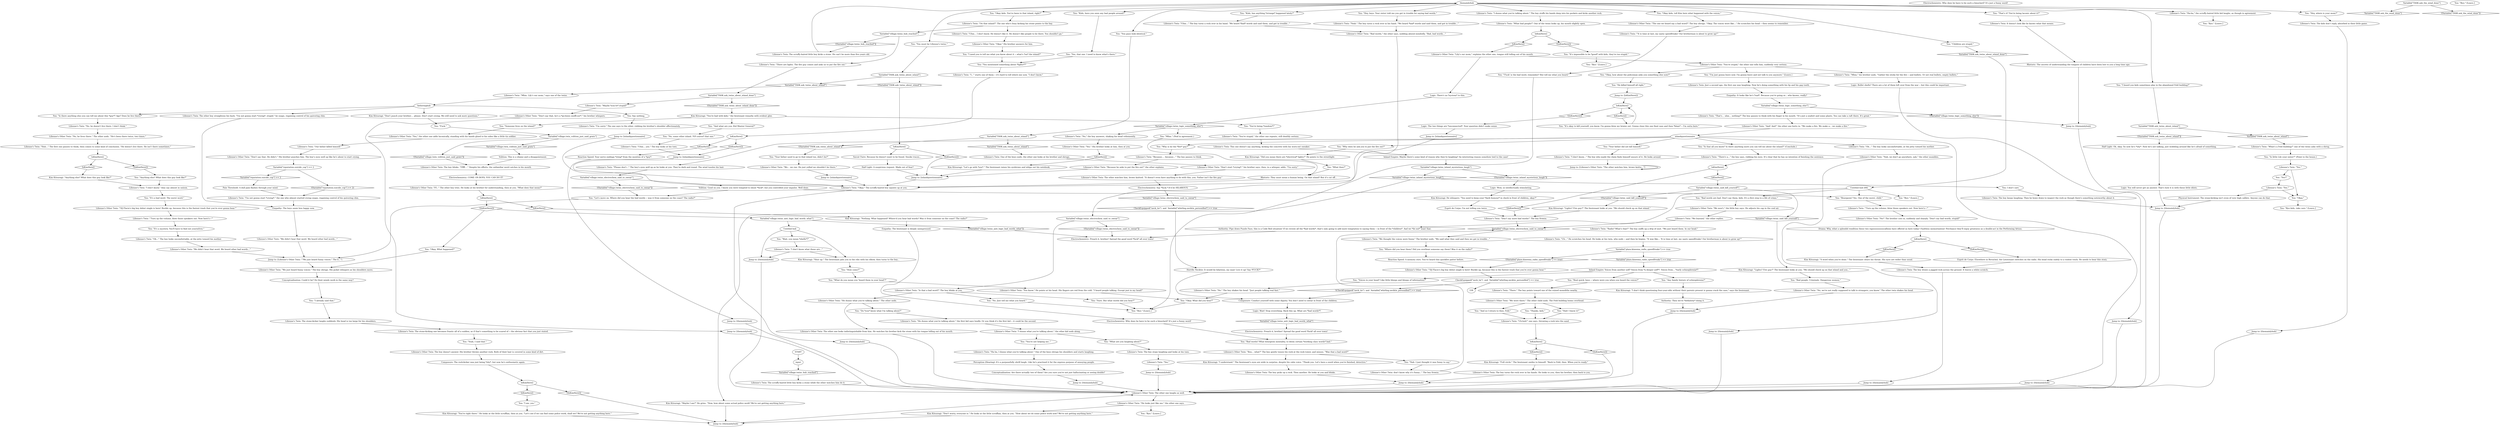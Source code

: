 # VILLAGE / LILIENNES TWINS
# You can talk to them before and get nothing, but when you hear the twins have been to the island they tell you details about it.
# ==================================================
digraph G {
	  0 [label="START"];
	  1 [label="input"];
	  2 [label="Lilienne's Twin: \"Yes.\""];
	  3 [label="You: \"Hey, where is your mom?\""];
	  4 [label="You: \"Kids, have you seen any bad people around?\""];
	  5 [label="Lilienne's Other Twin: The boy doesn't answer. His brother throws another rock. Both of their hair is covered in some kind of dirt."];
	  6 [label="Lilienne's Twin: \"I...\" starts one of them -- it's hard to tell which one now. \"I don't know.\""];
	  7 [label="Jump to: [islandquestionnaire]"];
	  8 [label="Variable[\"TASK.ask_twins_about_island\"]"];
	  9 [label="Variable[\"TASK.ask_twins_about_island\"]", shape=diamond];
	  10 [label="!(Variable[\"TASK.ask_twins_about_island\"])", shape=diamond];
	  11 [label="IsKimHere()"];
	  12 [label="IsKimHere()", shape=diamond];
	  13 [label="!(IsKimHere())", shape=diamond];
	  14 [label="Kim Kitsuragi: \"Full circle.\" The lieutenant smiles to himself. \"Back to Feld, then. When you're ready.\""];
	  15 [label="Jump to: [themainlyhub]"];
	  16 [label="Lilienne's Other Twin: \"Bad words,\" the other says, nodding absent-mindedly. \"Bad, bad words...\""];
	  17 [label="Variable[\"TASK.ask_twins_about_island\"]"];
	  18 [label="Variable[\"TASK.ask_twins_about_island\"]", shape=diamond];
	  19 [label="!(Variable[\"TASK.ask_twins_about_island\"])", shape=diamond];
	  20 [label="Lilienne's Other Twin: \"I dunno what you're talking about,\" the other kid nods along."];
	  21 [label="Jump to: [themainlyhub]"];
	  22 [label="Variable[\"village.twins_said_kill_yourself\"]"];
	  23 [label="Variable[\"village.twins_said_kill_yourself\"]", shape=diamond];
	  24 [label="!(Variable[\"village.twins_said_kill_yourself\"])", shape=diamond];
	  25 [label="Kim Kitsuragi: \"Lights? Fire guy?\" The lieutenant looks at you. \"We should check up on that island and you...\""];
	  26 [label="You: I don't care."];
	  27 [label="Lilienne's Twin: \"You're stupid,\" the other one repeats, still deathly serious."];
	  28 [label="You: \"Okay kids. You've been to that island, right?\""];
	  29 [label="Kim Kitsuragi: \"Let's go with *yes*.\" The lieutenant raises his eyebrows and whips out his notebook."];
	  30 [label="Lilienne's Other Twin: \"Don't say that. He didn't.\" His brother punches him. The boy's eyes well up like he's about to start crying."];
	  31 [label="Lilienne's Twin: \"I don't know...\" The boy who made the claim finds himself unsure of it. He looks around."];
	  32 [label="Kim Kitsuragi: \"Lights? Fire guy?\" The lieutenant looks at you. \"We should check up on that island.\""];
	  33 [label="You: \"Hey, boys. Your sister told me you got in trouble for saying bad words.\""];
	  34 [label="Empathy: The lieutenant is deeply unimpressed."];
	  35 [label="You: \"Let's move on. Where did you hear the bad words -- was it from someone on the coast? The radio?\""];
	  36 [label="You: \"Nah. I just thought it was funny to say.\""];
	  37 [label="You: \"Okay kids, tell Kim here what happened with the voices.\""];
	  38 [label="Lilienne's Other Twin: \"The one we heard say a bad word?\" The boy shrugs. \"Okay. The voices were like...\" He scratches his head -- then seems to remember."];
	  39 [label="Lilienne's Twin: \"'It is time at last, my nasty speedfreaks! Our brotherman is about to grow up!'\""];
	  40 [label="Lilienne's Twin: \"Yes.\""];
	  41 [label="Pain Threshold: A dull pain flashes through your mind."];
	  42 [label="You: \"You guys look identical.\""];
	  43 [label="You: \"Children are stupid.\""];
	  44 [label="Lilienne's Twin: \"On that island?\" The one who's busy kicking his stone points to the bay."];
	  45 [label="You: \"Why does he ask you to put the fire out?\""];
	  46 [label="IsKimHere()"];
	  47 [label="IsKimHere()", shape=diamond];
	  48 [label="!(IsKimHere())", shape=diamond];
	  49 [label="Jump to: [islandquestionnaire]"];
	  50 [label="Lilienne's Twin: \"I'm sorry.\" The one says to the other, rubbing his brother's shoulder affectionately."];
	  51 [label="Lilienne's Twin: \"I don't know,\" they say almost in unison."];
	  52 [label="Lilienne's Other Twin: \"Don't say that, he's a *po-leees oooffi-ser*,\" his brother whispers."];
	  53 [label="Lilienne's Other Twin: \"We won't,\" the little boy says. He adjusts his cap in the cool air."];
	  54 [label="Lilienne's Twin: \"We learned,\" the other replies."];
	  55 [label="Lilienne's Other Twin: \"'DJ Flacio's big boy debut single is here! Buckle up, because this is the fastest trash that you're ever gonna hear.'\""];
	  56 [label="Electrochemistry: COME ON BOYS, YOU CAN DO IT!"];
	  57 [label="Perception (Hearing): It's a purposefully shrill laugh. Like he's practised it for the express purpose of annoying people."];
	  58 [label="Lilienne's Twin: It doesn't look like he knows what that means."];
	  59 [label="You: \"Okay.\""];
	  60 [label="Jump to: [themainlyhub]"];
	  61 [label="Lilienne's Other Twin: \"Because he asks to put the fire out!\" the other explains."];
	  62 [label="Lilienne's Twin: The scruffy-haired little boy kicks a stone while the other watches him do it."];
	  63 [label="Lilienne's Twin: \"There's a...\" the boy says, rubbing his eyes. It's clear that he has no intention of finishing the sentence."];
	  64 [label="Electrochemistry: Why does he have to be such a binoclard? It's just a funny word!"];
	  65 [label="Lilienne's Other Twin: \"We just heard funny voices.\" The boy shrugs. His jacket whispers as his shoulders move."];
	  66 [label="Lilienne's Twin: \"He dunno what you're talking about,\" the first kid says loudly. Or you think it's the first kid -- it could be the second."];
	  67 [label="Esprit de Corps: I'm not telling you twice."];
	  68 [label="You: \"You must be Lilienne's twins.\""];
	  69 [label="You: \"Bye.\" [Leave.]"];
	  70 [label="You: \"I'm just gonna leave now. I'm gonna leave and not talk to you anymore.\" [Leave.]"];
	  71 [label="Lilienne's Twin: Just a second ago, the first one was laughing. Now he's doing something with his lip and his gap tooth."];
	  72 [label="Lilienne's Other Twin: \"Yes.\" His brother looks at him, then at you."];
	  73 [label="Lilienne's Other Twin: \"And! And!\" the other one butts in. \"We make a fire. We make a... we make a fire.\""];
	  74 [label="You: \"Okay, how about the policeman asks you something else now?\""];
	  75 [label="Lilienne's Twin: \"Uhm...\" The boy turns a rock over in his hand. \"We heard *bad* words and said them, and got in trouble...\""];
	  76 [label="Lilienne's Other Twin: The boy blinks. \"Fffff....\" Despite his efforts, the unfamiliar word catches in his mouth."];
	  77 [label="You: \"Bad words are bad. Don't say them, kids. It's a first step to a life of crime.\""];
	  78 [label="Jump to: [Lilienne's Other Twin: \"\"We just heard funny voices.\" The b...\"]"];
	  79 [label="IsKimHere()"];
	  80 [label="IsKimHere()", shape=diamond];
	  81 [label="!(IsKimHere())", shape=diamond];
	  82 [label="Lilienne's Twin: The boy draws a jagged rock across the ground. It leaves a white scratch."];
	  83 [label="You: \"Sure. But what words did you hear?\""];
	  84 [label="Electrochemistry: Why does he have to be such a binoclard? It's just a funny word!"];
	  85 [label="You: \"I heard you kids sometimes play in the abandoned Feld building?\""];
	  86 [label="You: \"Do *you* know what I'm talking about?\""];
	  87 [label="Conceptualization: Are there actually two of them? Are you sure you're not just hallucinating or seeing double?"];
	  88 [label="Empathy: It looks like he's *sad*. Because you're going or... who knows, really?"];
	  89 [label="You: \"Yes?\""];
	  90 [label="Logic: Wow, so intellectually stimulating."];
	  91 [label="Variable[\"reputation.suicide_cop\"] >= 2"];
	  92 [label="Variable[\"reputation.suicide_cop\"] >= 2", shape=diamond];
	  93 [label="!(Variable[\"reputation.suicide_cop\"] >= 2)", shape=diamond];
	  94 [label="Jump to: [themainlyhub]"];
	  95 [label="Variable[\"village.twins_inland_mysterious_laugh\"]"];
	  96 [label="Variable[\"village.twins_inland_mysterious_laugh\"]", shape=diamond];
	  97 [label="!(Variable[\"village.twins_inland_mysterious_laugh\"])", shape=diamond];
	  98 [label="You: \"Why is he the *fire* guy?\""];
	  99 [label="You: \"Anything else? What does this guy look like?\""];
	  100 [label="Lilienne's Other Twin: don't know why it's funny...\" The boy frowns."];
	  101 [label="Kim Kitsuragi: \"A word when you're done.\" The lieutenant clears his throat. His eyes are wider than usual."];
	  102 [label="Lilienne's Other Twin: The boy picks up a rock. Then another. He looks at you and blinks."];
	  103 [label="You: \"Wait, you mean *shells*?\""];
	  104 [label="Authority: Then we're *definitely* doing it."];
	  105 [label="Jump to: [themainlyhub]"];
	  106 [label="Lilienne's Twin: \"Mhm. Lily's our mom,\" says one of the twins."];
	  107 [label="Lilienne's Twin: \"No, he doesn't live there. I don't think.\""];
	  108 [label="Lilienne's Twin: \"Uh-huh!\" one says, throwing a rock into the sand."];
	  109 [label="IsKimHere()"];
	  110 [label="IsKimHere()", shape=diamond];
	  111 [label="!(IsKimHere())", shape=diamond];
	  112 [label="Jump to: [themainlyhub]"];
	  113 [label="You: \"Hah! I knew it!\""];
	  114 [label="Lilienne's Twin: \"Oh...\" The boy looks uncomfortable, at the jetty toward his mother."];
	  115 [label="Lilienne's Other Twin: \"We didn't hear that word. We heard other bad words...\""];
	  116 [label="You: \"You're not helping me..\""];
	  117 [label="Lilienne's Twin: The boy stops laughing and looks at his toes."];
	  118 [label="Variable[\"TASK.ask_twins_about_island\"]"];
	  119 [label="Variable[\"TASK.ask_twins_about_island\"]", shape=diamond];
	  120 [label="!(Variable[\"TASK.ask_twins_about_island\"])", shape=diamond];
	  121 [label="Jump to: [islandquestionnaire]"];
	  122 [label="Kim Kitsuragi: \"Anything else? What does this guy look like?\""];
	  123 [label="Variable[\"village.twin_volition_just_said_grats\"]"];
	  124 [label="Variable[\"village.twin_volition_just_said_grats\"]", shape=diamond];
	  125 [label="!(Variable[\"village.twin_volition_just_said_grats\"])", shape=diamond];
	  126 [label="Lilienne's Other Twin: \"We didn't hear that word. We heard other bad words...\""];
	  127 [label="You: \"Where did you hear them? Did you overhear someone say them? Was it on the radio?\""];
	  128 [label="Lilienne's Other Twin: \"No.\" The boy shakes his head. \"Just people talking real fast.\""];
	  129 [label="Lilienne's Other Twin: \"You know.\" He points at his head. His fingers are red from the cold. \"I heard people talking. Except just in my head!\""];
	  130 [label="Lilienne's Twin: \"'Turn up the volume, blow those speakers out. Now here's---'\""];
	  131 [label="Lilienne's Other Twin: \"We were there.\" The other child nods. The Feld building looms overhead."];
	  132 [label="Lilienne's Other Twin: The boy turns the rock over in his hands. He looks to you, then his brother, then back to you."];
	  133 [label="Composure: Conduct yourself with some dignity. You don't need to swear in front of the children."];
	  134 [label="Variable[\"TASK.ask_the_wind_done\"]"];
	  135 [label="Variable[\"TASK.ask_the_wind_done\"]", shape=diamond];
	  136 [label="!(Variable[\"TASK.ask_the_wind_done\"])", shape=diamond];
	  137 [label="Half Light: A suspicious request. Made out of fear?"];
	  138 [label="Jump to: [islandquestionnaire]"];
	  139 [label="Lilienne's Twin: The stone-kicker laughs suddenly. His head is too large for his shoulders."];
	  140 [label="Lilienne's Twin: The boy keeps laughing. Then he bows down to inspect the rock as though there's something noteworthy about it."];
	  141 [label="Lilienne's Twin: \"Because.... because...\" The boy pauses to think."];
	  142 [label="Lilienne's Other Twin: \"No, he lives there.\" The other nods. \"He's been there twice, two times.\""];
	  143 [label="Lilienne's Twin: \"Huh...\" The first one pauses to think, then comes to some kind of conclusion. \"He doesn't live there. He isn't there sometimes.\""];
	  144 [label="Jump to: [themainlyhub]"];
	  145 [label="Volition: This is a shame and a disappointment."];
	  146 [label="You: \"Okay. What did you hear?\""];
	  147 [label="Variable[\"plaza.kineema_radio_speedfreaks\"] == true"];
	  148 [label="Variable[\"plaza.kineema_radio_speedfreaks\"] == true", shape=diamond];
	  149 [label="!(Variable[\"plaza.kineema_radio_speedfreaks\"] == true)", shape=diamond];
	  150 [label="Lilienne's Other Twin: \"No!\" The brother cuts in, suddenly and sharply. \"Don't say bad words, stupid!\""];
	  151 [label="You: \"And so I return to thee, Feld.\""];
	  152 [label="You: \"Thanks, kids.\""];
	  153 [label="Logic: Wait! Stop everything. Back this up. What are *bad words*?"];
	  154 [label="Lilienne's Other Twin: \"Ff...\" The other boy tries. He looks at his brother for understanding, then at you. \"What does that mean?\""];
	  155 [label="Jump to: [themainlyhub]"];
	  156 [label="Lilienne's Twin: \"What's a Feld building?\" one of the twins asks with a shrug."];
	  157 [label="Lilienne's Twin: \"I don't know what those are...\""];
	  158 [label="Composure: The rock-kicker was just being *shy*, but now he's enthusiastic again."];
	  159 [label="You: \"I need you to tell me what you know about it -- what's *on* the island?\""];
	  160 [label="Lilienne's Twin: One of the boys nods, the other one looks at his brother and shrugs."];
	  161 [label="Jump to: [themainlyhub]"];
	  162 [label="IsKimHere()"];
	  163 [label="IsKimHere()", shape=diamond];
	  164 [label="!(IsKimHere())", shape=diamond];
	  165 [label="You: \"Kids, has anything *strange* happened lately?\""];
	  166 [label="Lilienne's Twin: \"Yeah.\" The boy turns a rock over in his hand. \"We heard *bad* words and said them, and got in trouble...\""];
	  167 [label="Horrific Necktie: It would be hilarious, my man! Live it up! Say *FUCK!*"];
	  168 [label="IsKimHere()"];
	  169 [label="IsKimHere()", shape=diamond];
	  170 [label="!(IsKimHere())", shape=diamond];
	  171 [label="You: \"Voices in your head? Like little bleeps and bloops of information?\""];
	  172 [label="Esprit de Corps: Elsewhere in Revachol, the Lieutenant switches on the radio. His head rocks subtly to a violent track. He needs to hear this story."];
	  173 [label="Drama: Why, what a splendid rendition these two rapsssssssssscallions have offered us here today! Faultless memorization! Perchance they'll enjoy greatness as a double-act in the Performing Artsss."];
	  174 [label="You: \"Any family history of schizophrenia?\""];
	  175 [label="Logic: Bullet shells? There are a lot of them left over from the war -- but this could be important."];
	  176 [label="Lilienne's Twin: The kids don't reply, absorbed in their little game."];
	  177 [label="Jump to: [themainlyhub]"];
	  178 [label="Lilienne's Twin: The scruffy-haired little boy kicks a stone. He can't be more than five years old."];
	  179 [label="IsKimHere()"];
	  180 [label="IsKimHere()", shape=diamond];
	  181 [label="!(IsKimHere())", shape=diamond];
	  182 [label="You: \"Is that all you know? Is there anything more you can tell me about the island?\" (Conclude.)"];
	  183 [label="You: Say nothing."];
	  184 [label="Jump to: [IsKimHere()]"];
	  185 [label="IsKimHere()"];
	  186 [label="IsKimHere()", shape=diamond];
	  187 [label="!(IsKimHere())", shape=diamond];
	  188 [label="Jump to: [islandquestionnaire]"];
	  189 [label="Kim Kitsuragi: \"Nothing. What happened? Where'd you hear bad words? Was it from someone on the coast? The radio?\""];
	  190 [label="Lilienne's Other Twin: \"Bou... what?\" The boy gently tosses his rock at the rock tower, and misses. \"Was that a bad word?\""];
	  191 [label="Lilienne's Twin: \"There.\" The boy points toward one of the ruined monoliths nearby."];
	  192 [label="You: \"No. Just tell me what you heard.\""];
	  193 [label="Lilienne's Twin: \"Ha ha, I dunno what you're talking about.\" One of the boys shrugs his shoulders and starts laughing."];
	  194 [label="Logic: You will never get an answer. That's how it is with these little idiots."];
	  195 [label="Jump to: [themainlyhub]"];
	  196 [label="Jump to: [themainlyhub]"];
	  197 [label="IsKimHere()"];
	  198 [label="IsKimHere()", shape=diamond];
	  199 [label="!(IsKimHere())", shape=diamond];
	  200 [label="Lilienne's Other Twin: \"No, we're not really supposed to talk to strangers, you know.\" The other twin shakes his head."];
	  201 [label="You: \"Bye.\" [Leave.]"];
	  202 [label="Logic: There's no *system* to this."];
	  203 [label="Variable[\"village.twins_logic_something_else\"]"];
	  204 [label="Variable[\"village.twins_logic_something_else\"]", shape=diamond];
	  205 [label="!(Variable[\"village.twins_logic_something_else\"])", shape=diamond];
	  206 [label="Lilienne's Twin: \"That's... uhm... nothing?\" The boy pauses to think with his finger in his mouth. \"It's just a seafort and some plants. You can take a raft there. It's great.\""];
	  207 [label="You: \"You mentioned something about *lights*?\""];
	  208 [label="Lilienne's Twin: \"Please don't...\" The boy's eyes well up as he looks at you. They're dark and round. The wind tussles his hair."];
	  209 [label="Logic: The two things are *unconnected*. Your question didn't make sense."];
	  210 [label="Electrochemistry: Say *fuck.* It'd be HILARIOUS."];
	  211 [label="Variable[\"village.twins_electrochem_said_to_swear\"]"];
	  212 [label="Variable[\"village.twins_electrochem_said_to_swear\"]", shape=diamond];
	  213 [label="!(Variable[\"village.twins_electrochem_said_to_swear\"])", shape=diamond];
	  214 [label="Lilienne's Other Twin: \"Is that a bad word?\" The boy blinks at you."];
	  215 [label="Kim Kitsuragi: \"I don't think questioning four-year-olds without their parents present is gonna crack the case,\" says the lieutenant."];
	  216 [label="Lilienne's Other Twin: \"Lily's our mom,\" explains the other one, tongue still lolling out of his mouth."];
	  217 [label="Inland Empire: Maybe there's some kind of reason why they're laughing? An interesting reason somehow tied to the case!"];
	  218 [label="Lilienne's Other Twin: \"He looks just like me,\" the other one says."];
	  219 [label="You: \"Yeah, I said that.\""];
	  220 [label="Kim Kitsuragi: \"Don't worry, everyone is.\" He looks at the little scruffian, then at you. \"How about we do some police work now? We're not getting anything here.\""];
	  221 [label="Kim Kitsuragi: \"You're right there.\" He looks at the little scruffian, then at you. \"Let's see if we can find some police work, shall we? We're not getting anything here.\""];
	  222 [label="You: \"Bye.\" [Leave.]"];
	  223 [label="Lilienne's Twin: \"Mhm,\" his brother nods. \"Gather the sticks for the fire -- and bullets. Or not real bullets, empty bullets.\""];
	  224 [label="islandquestionnaire"];
	  225 [label="Lilienne's Twin: \"Okay.\" The scruffy-haired boy squints up at you."];
	  226 [label="You: \"He killed himself all right.\""];
	  227 [label="You: \"Is there anything else you can tell me about this *guy*? Age? Does he live there?\""];
	  228 [label="Lilienne's Twin: \"Oh...\" The boy looks uncomfortable, at the jetty toward his mother."];
	  229 [label="Lilienne's Other Twin: \"'DJ Flacio's big boy debut single is here! Buckle up, because this is the fastest trash that you're ever gonna hear.'\""];
	  230 [label="You: \"'Fuck' is the bad word, remember? But tell me what you heard.\""];
	  231 [label="Lilienne's Other Twin: \"He dunno what you're talking about.\" The other nods."];
	  232 [label="Lilienne's Twin: \"What bad people?\" One of the twins looks up, his mouth slightly open."];
	  233 [label="You: \"Yes, that one. I need to know what's there.\""];
	  234 [label="Variable[\"village.twins_hub_reached\"]"];
	  235 [label="Variable[\"village.twins_hub_reached\"]", shape=diamond];
	  236 [label="!(Variable[\"village.twins_hub_reached\"])", shape=diamond];
	  237 [label="Lilienne's Twin: \"There are lights. The fire guy comes and asks us to put the fire out.\""];
	  238 [label="Rhetoric: They must mean a human being. On that island? But it's cut off..."];
	  239 [label="Jump to: [themainlyhub]"];
	  240 [label="Lilienne's Other Twin: \"Don't start *crying*,\" his brother says, then, in a whisper, adds: \"I'm sorry.\""];
	  241 [label="Variable[\"village.twins_electrochem_said_to_swear\"]"];
	  242 [label="Variable[\"village.twins_electrochem_said_to_swear\"]", shape=diamond];
	  243 [label="!(Variable[\"village.twins_electrochem_said_to_swear\"])", shape=diamond];
	  244 [label="Volition: Good on you. I know you were tempted to shout *fuck*, but you controlled your impulse. Well done."];
	  245 [label="Lilienne's Twin: \"We thought the voices were funny.\" The brother nods. \"We said what they said and then we got in trouble...\""];
	  246 [label="Conceptualization: Could it be? Do their minds work in the same way?"];
	  247 [label="Lilienne's Twin: \"Uh...\" He scratches his head. He looks at his twin, who nods -- and then he begins. \"It was like... 'It is time at last, my nasty speedfreaks! Our brotherman is about to grow up!'\""];
	  248 [label="You: \"Bye.\" [Leave.]"];
	  249 [label="You: \"What are you laughing about?\""];
	  250 [label="Kim Kitsuragi: \"Maybe I am?\" He grins. \"Now, how about some actual police work? We're not getting anything here.\""];
	  251 [label="You: \"No, some other island. *Of course* that one.\""];
	  252 [label="Lilienne's Twin: \"Uhm... I don't know. He doesn't like it. He doesn't like people to be there. You shouldn't go.\""];
	  253 [label="Kim Kitsuragi: \"Did you mean there are *electrical* lights?\" He points to the streetlight."];
	  254 [label="Reaction Speed: Your nerve endings *sting* from the mention of a *guy*."];
	  255 [label="Variable[\"TASK.ask_twins_about_island_done\"]"];
	  256 [label="Variable[\"TASK.ask_twins_about_island_done\"]", shape=diamond];
	  257 [label="!(Variable[\"TASK.ask_twins_about_island_done\"])", shape=diamond];
	  258 [label="Lilienne's Twin: \"Maybe *you're* stupid!\""];
	  259 [label="Untitled hub (06)"];
	  260 [label="Electrochemistry: Preach it, brother! Spread the good word *fuck* all over town!"];
	  261 [label="Lilienne's Twin: \"Radio? What's that?\" The boy sniffs up a drip of snot. \"We just heard them. In our head.\""];
	  262 [label="Reaction Speed: A memory stirs. You've heard this quickfire patter before."];
	  263 [label="Inland Empire: Voices from another self? Voices from *a deeper self*?  Voices from... *early schizophrenia*?"];
	  264 [label="You: \"I already said that.\""];
	  265 [label="Lilienne's Other Twin: \"You're stupid,\" the other one tells him, suddenly very serious."];
	  266 [label="You: \"Bye.\" [Leave.]"];
	  267 [label="You: \"Mhm.\" (Nod in agreement.)"];
	  268 [label="Jump to: [themainlyhub]"];
	  269 [label="fatheringhub"];
	  270 [label="Lilienne's Twin: \"I'm not gonna start *crying*,\" the one who almost started crying snaps, regaining control of his quivering chin."];
	  271 [label="You: \"Fuck.\""];
	  272 [label="You: \"Bourgeois? Yes. One of the worst, child.\""];
	  273 [label="Kim Kitsuragi: \"I understand.\" The lieutenant's eyes are wide in surprise, despite his calm voice. \"Thank you. Let's have a word when you're finished, detective.\""];
	  274 [label="You: \"It's a mystery. You'll have to find out yourselves.\""];
	  275 [label="Variable[\"village.twins_anti_logic_bad_words_what\"]"];
	  276 [label="Variable[\"village.twins_anti_logic_bad_words_what\"]", shape=diamond];
	  277 [label="!(Variable[\"village.twins_anti_logic_bad_words_what\"])", shape=diamond];
	  278 [label="Untitled hub"];
	  279 [label="Jump to: [themainlyhub]"];
	  280 [label="Rhetoric: The secrets of understanding the tongues of children have been lost to you a long time ago."];
	  281 [label="Lilienne's Twin: This one doesn't say anything, kicking the concrete with his worn-out sneaker."];
	  282 [label="IsKimHere()"];
	  283 [label="IsKimHere()", shape=diamond];
	  284 [label="!(IsKimHere())", shape=diamond];
	  285 [label="Savoir Faire: Because he doesn't want to be found. Smoke traces..."];
	  286 [label="Lilienne's Twin: \"Our father killed himself.\""];
	  287 [label="Lilienne's Other Twin: \"We... we ran. He just yelled we shouldn't be there.\""];
	  288 [label="You: \"What do you mean you 'heard them in your head'?\""];
	  289 [label="You: \"Real quick, boys -- where were you when you heard the voices?\""];
	  290 [label="Lilienne's Twin: \"I dunno what you're talking about.\" The boy stuffs his hands deep into his pockets and kicks another rock."];
	  291 [label="Half Light: Oh, okay. So now he's *shy*. Now he's not talking, just wobbling around like he's afraid of something."];
	  292 [label="Lilienne's Twin: \"Yes.\""];
	  293 [label="You: \"Bye kids, take care.\" [Leave.]"];
	  294 [label="Lilienne's Twin: \"Ha-ha,\" the scruffy-haired little kid laughs, as though in agreement."];
	  295 [label="Kim Kitsuragi: \"You're bad with kids,\" the lieutenant remarks with evident glee."];
	  296 [label="You: \"I am, yes.\""];
	  297 [label="You: \"You're being *random*!\""];
	  298 [label="Lilienne's Twin: \"No,\" the boy answers, shaking his head vehemently."];
	  299 [label="Lilienne's Other Twin: \"Yes,\" the other one adds laconically, standing with his hands glued to his sides like a little tin soldier."];
	  300 [label="Lilienne's Other Twin: \"Okay.\" His brother answers for him."];
	  301 [label="Lilienne's Twin: \"Uhm... yes.\" The boy looks at his toes."];
	  302 [label="You: \"What then?\""];
	  303 [label="Kim Kitsuragi: \"Shut up.\" The lieutenant jabs you in the ribs with his elbow, then turns to the boy..."];
	  304 [label="You: \"It's okay to kill yourself, you know. I'm gonna blow my brains out. Gonna close this one final case and then *blam* -- I'm outta here.\""];
	  305 [label="Lilienne's Twin: The other boy straightens his back. \"I'm not gonna start *crying*, stupid,\" he snaps, regaining control of his quivering chin."];
	  306 [label="Lilienne's Other Twin: The other watches him, brows knitted. \"It doesn't even have anything to do with this, you. Father isn't the fire guy.\""];
	  307 [label="Jump to: [Lilienne's Other Twin: \"The other watches him, brows knitte...\"]"];
	  308 [label="Empathy: The boys seem less happy now."];
	  309 [label="You: \"Bad words? What bourgeois mentality, to deem certain *working class words* bad.\""];
	  310 [label="You: \"Bye.\" [Leave.]"];
	  311 [label="Lilienne's Other Twin: The other one looks indistinguishable from him. He watches his brother kick the stone with his tongue lolling out of his mouth."];
	  312 [label="themainlyhub"];
	  313 [label="Lilienne's Other Twin: The other one laughs as well."];
	  314 [label="Lilienne's Twin: The stone-kicking one becomes frantic all of a sudden, as if that's something to be scared of -- the obvious fact that you just stated."];
	  315 [label="You: \"Your father used to go to that island too, didn't he?\""];
	  316 [label="You: \"Your father did not kill himself.\""];
	  317 [label="Kim Kitsuragi: \"Don't punch your brother.... please. Don't start crying. We still need to ask more questions.\""];
	  318 [label="You: \"How come?\""];
	  319 [label="You: \"It's a bad word. The worst word.\""];
	  320 [label="You: \"Okay. What happened?\""];
	  321 [label="Authority: Pipe down Puzzle Face, this is a Code Red situation! If we review all the *bad words*, that's only going to add more temptation to saying them -- in front of the *children*. And we *do not* want that."];
	  322 [label="Electrochemistry: Preach it, brother! Spread the good word *fuck* all over town!"];
	  323 [label="Lilienne's Other Twin: \"Nah, we don't go anywhere, nah,\" the other mumbles."];
	  324 [label="You: \"Is little Lily your sister?\" (Point to the house.)"];
	  325 [label="You: \"That's it? You're being laconic about it?\""];
	  326 [label="Physical Instrument: The stone-kicking isn't even of very high calibre. Anyone can do that."];
	  327 [label="Kim Kitsuragi: He whispers: \"You need to keep your *dark humour* in check in front of children, okay?\""];
	  328 [label="You: \"Bad people. Criminals. Dangerous women.\""];
	  329 [label="You: \"It's impossible to be *good* with kids, they're too stupid.\""];
	  330 [label="You: \"And what are you, Kid Master General?\""];
	  331 [label="You: \"Someone lives on the island?\""];
	  332 [label="Jump to: [themainlyhub]"];
	  333 [label="Lilienne's Twin: \"Don't say more bad words!\" The boy frowns."];
	  334 [label="Lilienne's Twin: \"'Turn up the volume, blow those speakers out. Now here's---'\""];
	  335 [label="CheckEquipped(\"neck_tie\")  and  Variable[\"whirling.necktie_personified\"] == true"];
	  336 [label="CheckEquipped(\"neck_tie\")  and  Variable[\"whirling.necktie_personified\"] == true", shape=diamond];
	  337 [label="!(CheckEquipped(\"neck_tie\")  and  Variable[\"whirling.necktie_personified\"] == true)", shape=diamond];
	  0 -> 1
	  1 -> 235
	  2 -> 59
	  2 -> 326
	  3 -> 176
	  4 -> 233
	  5 -> 158
	  6 -> 46
	  7 -> 225
	  8 -> 9
	  8 -> 10
	  9 -> 160
	  10 -> 315
	  11 -> 12
	  11 -> 13
	  12 -> 304
	  13 -> 209
	  14 -> 132
	  15 -> 313
	  16 -> 211
	  17 -> 18
	  17 -> 19
	  18 -> 156
	  19 -> 291
	  20 -> 249
	  20 -> 116
	  21 -> 313
	  22 -> 24
	  22 -> 23
	  23 -> 25
	  24 -> 32
	  25 -> 328
	  26 -> 140
	  27 -> 281
	  28 -> 44
	  29 -> 7
	  30 -> 91
	  31 -> 307
	  32 -> 333
	  33 -> 166
	  34 -> 84
	  35 -> 78
	  36 -> 100
	  37 -> 38
	  38 -> 39
	  39 -> 230
	  40 -> 89
	  40 -> 59
	  41 -> 270
	  42 -> 8
	  43 -> 256
	  44 -> 234
	  44 -> 252
	  45 -> 253
	  46 -> 48
	  46 -> 47
	  47 -> 254
	  48 -> 49
	  49 -> 225
	  50 -> 121
	  51 -> 319
	  52 -> 144
	  53 -> 54
	  54 -> 242
	  55 -> 335
	  56 -> 154
	  57 -> 87
	  58 -> 280
	  59 -> 293
	  60 -> 313
	  61 -> 7
	  62 -> 313
	  63 -> 162
	  65 -> 246
	  66 -> 20
	  67 -> 333
	  68 -> 118
	  70 -> 71
	  71 -> 88
	  72 -> 283
	  73 -> 224
	  74 -> 226
	  75 -> 16
	  76 -> 56
	  77 -> 53
	  78 -> 65
	  79 -> 80
	  79 -> 81
	  80 -> 101
	  81 -> 172
	  82 -> 112
	  83 -> 248
	  84 -> 309
	  85 -> 17
	  86 -> 66
	  87 -> 196
	  88 -> 203
	  89 -> 2
	  90 -> 327
	  91 -> 92
	  91 -> 93
	  92 -> 41
	  93 -> 270
	  94 -> 313
	  95 -> 96
	  95 -> 97
	  96 -> 250
	  96 -> 26
	  97 -> 90
	  98 -> 141
	  99 -> 51
	  100 -> 242
	  101 -> 82
	  102 -> 15
	  103 -> 157
	  104 -> 177
	  105 -> 313
	  106 -> 269
	  107 -> 142
	  108 -> 109
	  109 -> 110
	  109 -> 111
	  110 -> 14
	  111 -> 15
	  112 -> 313
	  113 -> 108
	  114 -> 115
	  115 -> 78
	  116 -> 193
	  117 -> 292
	  118 -> 120
	  118 -> 119
	  119 -> 106
	  120 -> 282
	  121 -> 225
	  122 -> 51
	  123 -> 124
	  123 -> 125
	  124 -> 145
	  125 -> 76
	  126 -> 78
	  127 -> 262
	  128 -> 146
	  129 -> 146
	  130 -> 274
	  131 -> 152
	  131 -> 113
	  131 -> 151
	  132 -> 15
	  133 -> 153
	  134 -> 136
	  134 -> 135
	  137 -> 7
	  138 -> 225
	  139 -> 314
	  140 -> 60
	  141 -> 61
	  142 -> 143
	  143 -> 185
	  144 -> 313
	  145 -> 76
	  146 -> 248
	  147 -> 148
	  147 -> 149
	  148 -> 263
	  149 -> 55
	  150 -> 173
	  151 -> 108
	  152 -> 108
	  153 -> 276
	  154 -> 168
	  155 -> 313
	  156 -> 324
	  157 -> 268
	  157 -> 303
	  158 -> 179
	  159 -> 207
	  160 -> 240
	  161 -> 313
	  162 -> 163
	  162 -> 164
	  163 -> 22
	  164 -> 333
	  165 -> 75
	  166 -> 16
	  167 -> 133
	  168 -> 169
	  168 -> 170
	  169 -> 189
	  170 -> 320
	  170 -> 275
	  171 -> 128
	  172 -> 82
	  173 -> 79
	  174 -> 215
	  175 -> 279
	  176 -> 94
	  177 -> 313
	  178 -> 312
	  179 -> 180
	  179 -> 181
	  180 -> 296
	  181 -> 105
	  182 -> 63
	  183 -> 50
	  184 -> 11
	  185 -> 186
	  185 -> 187
	  186 -> 122
	  187 -> 99
	  188 -> 225
	  189 -> 34
	  190 -> 273
	  190 -> 36
	  191 -> 131
	  192 -> 248
	  193 -> 57
	  194 -> 60
	  195 -> 313
	  196 -> 313
	  197 -> 198
	  197 -> 199
	  198 -> 216
	  199 -> 329
	  200 -> 177
	  202 -> 204
	  203 -> 205
	  203 -> 206
	  204 -> 298
	  204 -> 267
	  205 -> 195
	  206 -> 73
	  207 -> 6
	  208 -> 241
	  209 -> 138
	  210 -> 212
	  211 -> 213
	  211 -> 214
	  212 -> 336
	  213 -> 260
	  214 -> 192
	  214 -> 83
	  214 -> 231
	  215 -> 104
	  216 -> 265
	  216 -> 202
	  217 -> 95
	  218 -> 220
	  218 -> 69
	  219 -> 5
	  220 -> 105
	  221 -> 105
	  223 -> 175
	  224 -> 98
	  224 -> 228
	  224 -> 332
	  224 -> 45
	  224 -> 208
	  224 -> 182
	  224 -> 316
	  225 -> 161
	  226 -> 184
	  227 -> 107
	  228 -> 323
	  229 -> 130
	  230 -> 248
	  231 -> 86
	  231 -> 311
	  232 -> 197
	  233 -> 207
	  234 -> 236
	  234 -> 237
	  235 -> 62
	  236 -> 178
	  237 -> 255
	  238 -> 225
	  239 -> 313
	  240 -> 306
	  241 -> 243
	  241 -> 244
	  242 -> 245
	  243 -> 35
	  244 -> 272
	  244 -> 35
	  245 -> 127
	  246 -> 264
	  247 -> 147
	  249 -> 117
	  250 -> 105
	  251 -> 301
	  252 -> 300
	  253 -> 302
	  254 -> 239
	  255 -> 257
	  255 -> 258
	  256 -> 259
	  257 -> 295
	  258 -> 52
	  259 -> 272
	  259 -> 321
	  259 -> 77
	  259 -> 310
	  261 -> 247
	  262 -> 55
	  263 -> 289
	  263 -> 171
	  263 -> 174
	  264 -> 139
	  265 -> 74
	  265 -> 70
	  265 -> 223
	  267 -> 238
	  268 -> 313
	  269 -> 305
	  269 -> 227
	  269 -> 317
	  269 -> 183
	  270 -> 308
	  271 -> 123
	  272 -> 334
	  273 -> 102
	  274 -> 114
	  275 -> 277
	  275 -> 278
	  276 -> 322
	  277 -> 260
	  278 -> 268
	  278 -> 303
	  278 -> 103
	  279 -> 313
	  280 -> 195
	  281 -> 217
	  282 -> 284
	  282 -> 285
	  283 -> 29
	  284 -> 7
	  285 -> 137
	  286 -> 30
	  287 -> 188
	  288 -> 129
	  289 -> 191
	  290 -> 232
	  291 -> 194
	  292 -> 21
	  294 -> 266
	  295 -> 297
	  295 -> 330
	  295 -> 331
	  296 -> 221
	  297 -> 27
	  298 -> 72
	  299 -> 286
	  300 -> 159
	  301 -> 49
	  302 -> 238
	  303 -> 318
	  304 -> 11
	  305 -> 308
	  306 -> 210
	  307 -> 307
	  308 -> 126
	  309 -> 190
	  311 -> 313
	  312 -> 33
	  312 -> 290
	  312 -> 3
	  312 -> 4
	  312 -> 37
	  312 -> 165
	  312 -> 68
	  312 -> 325
	  312 -> 294
	  312 -> 42
	  312 -> 43
	  312 -> 85
	  312 -> 28
	  313 -> 218
	  314 -> 219
	  315 -> 287
	  316 -> 31
	  317 -> 271
	  318 -> 288
	  319 -> 229
	  320 -> 65
	  321 -> 260
	  322 -> 309
	  323 -> 155
	  324 -> 40
	  325 -> 58
	  326 -> 60
	  327 -> 67
	  328 -> 200
	  329 -> 222
	  330 -> 251
	  331 -> 299
	  332 -> 313
	  333 -> 242
	  334 -> 150
	  335 -> 337
	  335 -> 338
	  336 -> 167
	  337 -> 133
}

